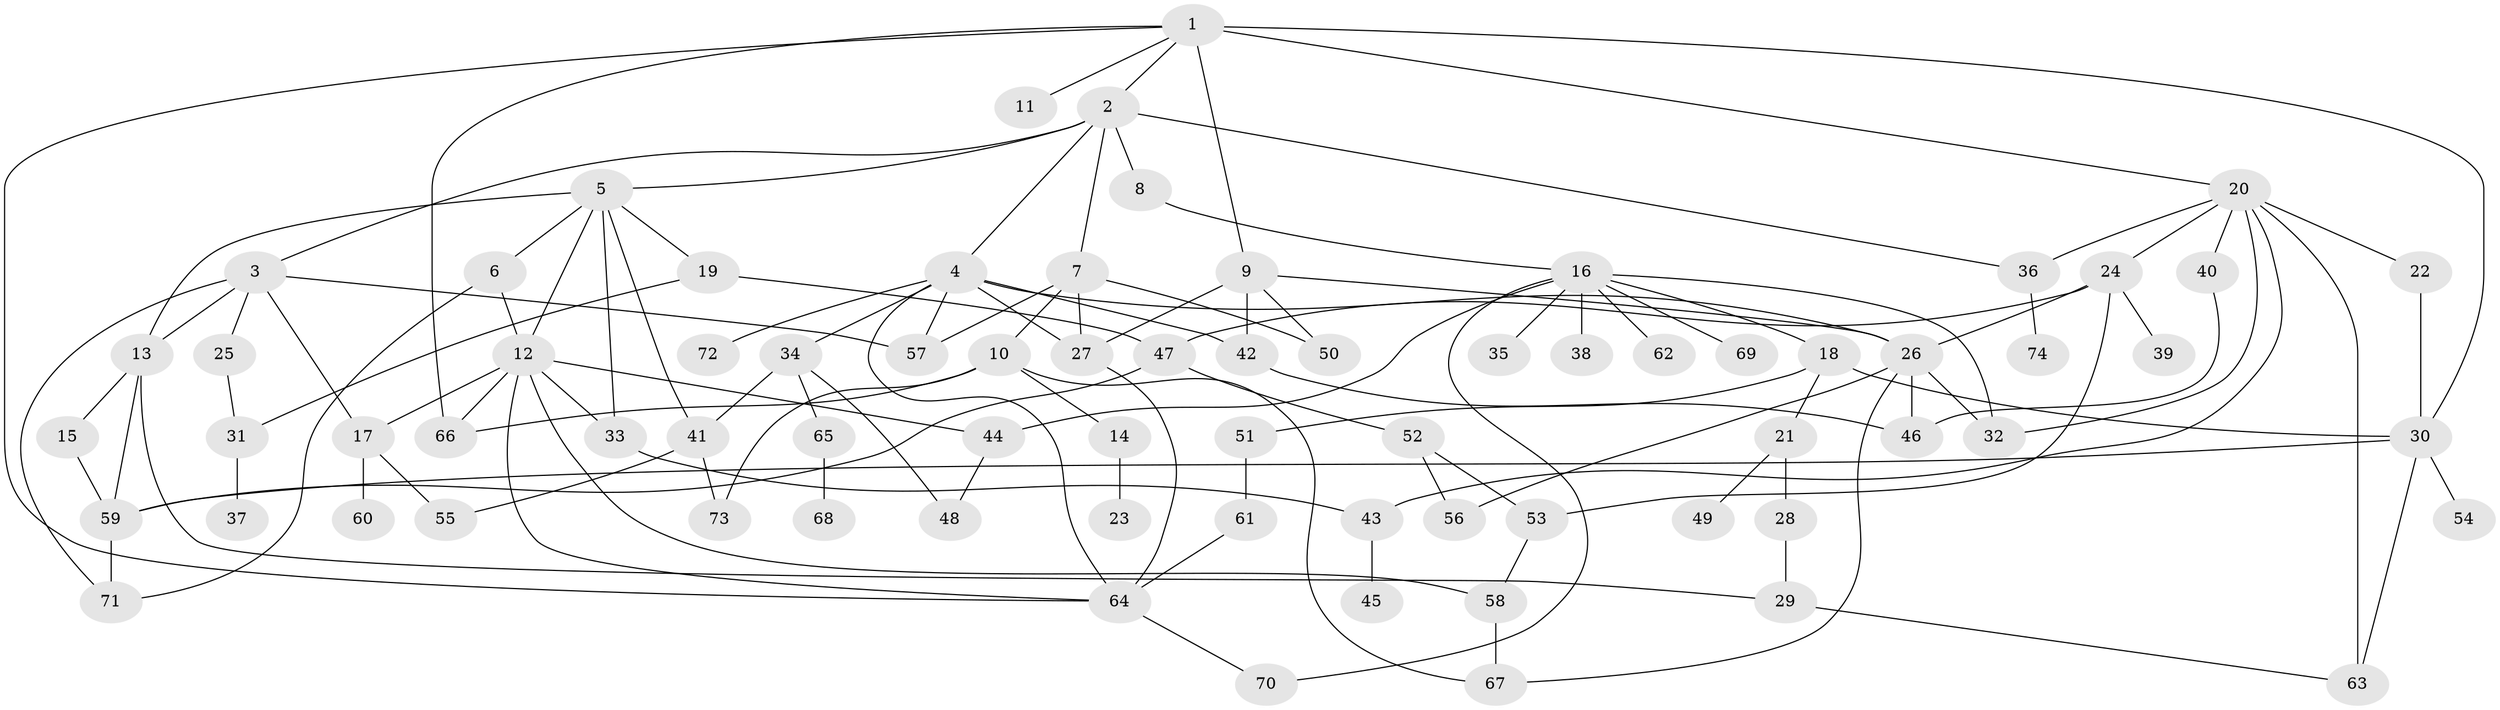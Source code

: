 // original degree distribution, {4: 0.13513513513513514, 8: 0.02027027027027027, 3: 0.21621621621621623, 7: 0.006756756756756757, 6: 0.02027027027027027, 2: 0.34459459459459457, 5: 0.02702702702702703, 10: 0.006756756756756757, 1: 0.22297297297297297}
// Generated by graph-tools (version 1.1) at 2025/34/03/09/25 02:34:02]
// undirected, 74 vertices, 120 edges
graph export_dot {
graph [start="1"]
  node [color=gray90,style=filled];
  1;
  2;
  3;
  4;
  5;
  6;
  7;
  8;
  9;
  10;
  11;
  12;
  13;
  14;
  15;
  16;
  17;
  18;
  19;
  20;
  21;
  22;
  23;
  24;
  25;
  26;
  27;
  28;
  29;
  30;
  31;
  32;
  33;
  34;
  35;
  36;
  37;
  38;
  39;
  40;
  41;
  42;
  43;
  44;
  45;
  46;
  47;
  48;
  49;
  50;
  51;
  52;
  53;
  54;
  55;
  56;
  57;
  58;
  59;
  60;
  61;
  62;
  63;
  64;
  65;
  66;
  67;
  68;
  69;
  70;
  71;
  72;
  73;
  74;
  1 -- 2 [weight=1.0];
  1 -- 9 [weight=2.0];
  1 -- 11 [weight=1.0];
  1 -- 20 [weight=1.0];
  1 -- 30 [weight=1.0];
  1 -- 64 [weight=1.0];
  1 -- 66 [weight=1.0];
  2 -- 3 [weight=1.0];
  2 -- 4 [weight=1.0];
  2 -- 5 [weight=1.0];
  2 -- 7 [weight=1.0];
  2 -- 8 [weight=1.0];
  2 -- 36 [weight=1.0];
  3 -- 13 [weight=1.0];
  3 -- 17 [weight=1.0];
  3 -- 25 [weight=1.0];
  3 -- 57 [weight=1.0];
  3 -- 71 [weight=1.0];
  4 -- 26 [weight=1.0];
  4 -- 27 [weight=1.0];
  4 -- 34 [weight=1.0];
  4 -- 42 [weight=1.0];
  4 -- 57 [weight=1.0];
  4 -- 64 [weight=1.0];
  4 -- 72 [weight=1.0];
  5 -- 6 [weight=1.0];
  5 -- 12 [weight=1.0];
  5 -- 13 [weight=1.0];
  5 -- 19 [weight=1.0];
  5 -- 33 [weight=1.0];
  5 -- 41 [weight=1.0];
  6 -- 12 [weight=1.0];
  6 -- 71 [weight=1.0];
  7 -- 10 [weight=1.0];
  7 -- 27 [weight=1.0];
  7 -- 50 [weight=1.0];
  7 -- 57 [weight=1.0];
  8 -- 16 [weight=1.0];
  9 -- 26 [weight=1.0];
  9 -- 27 [weight=1.0];
  9 -- 42 [weight=3.0];
  9 -- 50 [weight=1.0];
  10 -- 14 [weight=1.0];
  10 -- 66 [weight=1.0];
  10 -- 67 [weight=1.0];
  10 -- 73 [weight=1.0];
  12 -- 17 [weight=1.0];
  12 -- 33 [weight=1.0];
  12 -- 44 [weight=1.0];
  12 -- 58 [weight=1.0];
  12 -- 64 [weight=1.0];
  12 -- 66 [weight=1.0];
  13 -- 15 [weight=1.0];
  13 -- 29 [weight=1.0];
  13 -- 59 [weight=1.0];
  14 -- 23 [weight=1.0];
  15 -- 59 [weight=1.0];
  16 -- 18 [weight=1.0];
  16 -- 32 [weight=1.0];
  16 -- 35 [weight=1.0];
  16 -- 38 [weight=1.0];
  16 -- 44 [weight=1.0];
  16 -- 62 [weight=1.0];
  16 -- 69 [weight=1.0];
  16 -- 70 [weight=1.0];
  17 -- 55 [weight=1.0];
  17 -- 60 [weight=1.0];
  18 -- 21 [weight=1.0];
  18 -- 30 [weight=1.0];
  18 -- 51 [weight=1.0];
  19 -- 31 [weight=1.0];
  19 -- 47 [weight=1.0];
  20 -- 22 [weight=1.0];
  20 -- 24 [weight=1.0];
  20 -- 32 [weight=1.0];
  20 -- 36 [weight=1.0];
  20 -- 40 [weight=1.0];
  20 -- 43 [weight=1.0];
  20 -- 63 [weight=1.0];
  21 -- 28 [weight=1.0];
  21 -- 49 [weight=1.0];
  22 -- 30 [weight=1.0];
  24 -- 26 [weight=1.0];
  24 -- 39 [weight=1.0];
  24 -- 47 [weight=1.0];
  24 -- 53 [weight=1.0];
  25 -- 31 [weight=1.0];
  26 -- 32 [weight=1.0];
  26 -- 46 [weight=1.0];
  26 -- 56 [weight=1.0];
  26 -- 67 [weight=1.0];
  27 -- 64 [weight=1.0];
  28 -- 29 [weight=1.0];
  29 -- 63 [weight=1.0];
  30 -- 54 [weight=2.0];
  30 -- 59 [weight=1.0];
  30 -- 63 [weight=1.0];
  31 -- 37 [weight=1.0];
  33 -- 43 [weight=1.0];
  34 -- 41 [weight=1.0];
  34 -- 48 [weight=1.0];
  34 -- 65 [weight=1.0];
  36 -- 74 [weight=1.0];
  40 -- 46 [weight=1.0];
  41 -- 55 [weight=1.0];
  41 -- 73 [weight=1.0];
  42 -- 46 [weight=1.0];
  43 -- 45 [weight=1.0];
  44 -- 48 [weight=1.0];
  47 -- 52 [weight=2.0];
  47 -- 59 [weight=1.0];
  51 -- 61 [weight=1.0];
  52 -- 53 [weight=1.0];
  52 -- 56 [weight=1.0];
  53 -- 58 [weight=1.0];
  58 -- 67 [weight=1.0];
  59 -- 71 [weight=1.0];
  61 -- 64 [weight=1.0];
  64 -- 70 [weight=1.0];
  65 -- 68 [weight=1.0];
}
